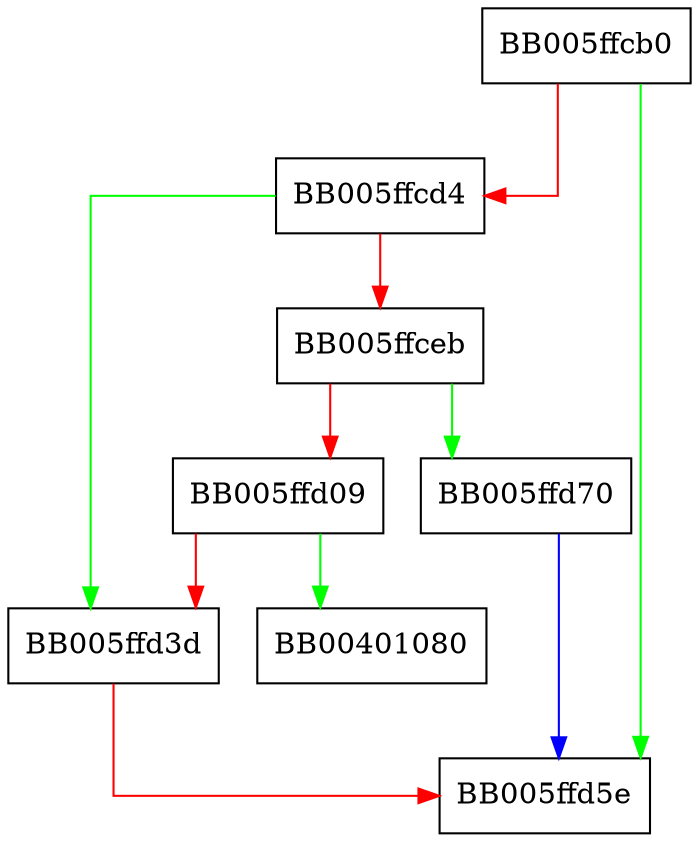 digraph ossl_provider_set_operation_bit {
  node [shape="box"];
  graph [splines=ortho];
  BB005ffcb0 -> BB005ffd5e [color="green"];
  BB005ffcb0 -> BB005ffcd4 [color="red"];
  BB005ffcd4 -> BB005ffd3d [color="green"];
  BB005ffcd4 -> BB005ffceb [color="red"];
  BB005ffceb -> BB005ffd70 [color="green"];
  BB005ffceb -> BB005ffd09 [color="red"];
  BB005ffd09 -> BB00401080 [color="green"];
  BB005ffd09 -> BB005ffd3d [color="red"];
  BB005ffd3d -> BB005ffd5e [color="red"];
  BB005ffd70 -> BB005ffd5e [color="blue"];
}